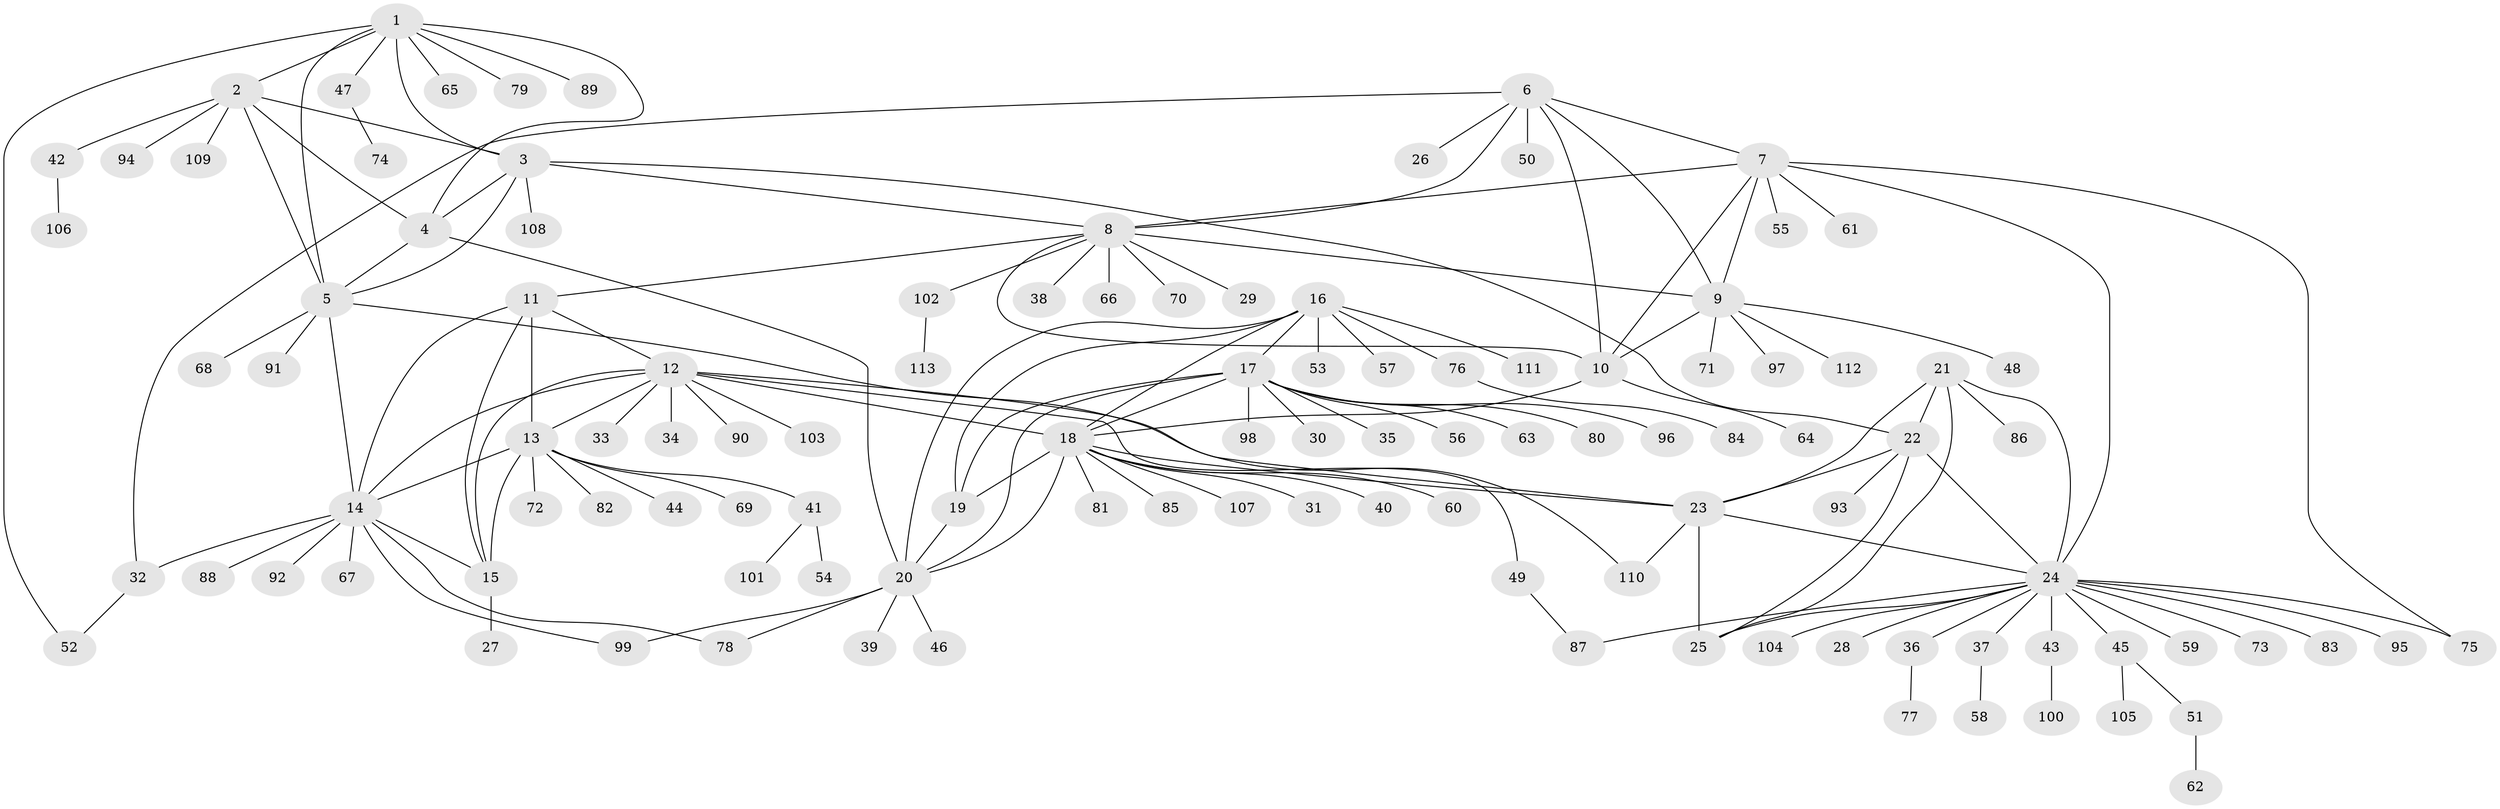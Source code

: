 // coarse degree distribution, {9: 0.056818181818181816, 5: 0.03409090909090909, 6: 0.022727272727272728, 7: 0.045454545454545456, 10: 0.011363636363636364, 12: 0.011363636363636364, 4: 0.022727272727272728, 8: 0.011363636363636364, 15: 0.011363636363636364, 3: 0.011363636363636364, 1: 0.6590909090909091, 2: 0.10227272727272728}
// Generated by graph-tools (version 1.1) at 2025/52/02/27/25 19:52:20]
// undirected, 113 vertices, 155 edges
graph export_dot {
graph [start="1"]
  node [color=gray90,style=filled];
  1;
  2;
  3;
  4;
  5;
  6;
  7;
  8;
  9;
  10;
  11;
  12;
  13;
  14;
  15;
  16;
  17;
  18;
  19;
  20;
  21;
  22;
  23;
  24;
  25;
  26;
  27;
  28;
  29;
  30;
  31;
  32;
  33;
  34;
  35;
  36;
  37;
  38;
  39;
  40;
  41;
  42;
  43;
  44;
  45;
  46;
  47;
  48;
  49;
  50;
  51;
  52;
  53;
  54;
  55;
  56;
  57;
  58;
  59;
  60;
  61;
  62;
  63;
  64;
  65;
  66;
  67;
  68;
  69;
  70;
  71;
  72;
  73;
  74;
  75;
  76;
  77;
  78;
  79;
  80;
  81;
  82;
  83;
  84;
  85;
  86;
  87;
  88;
  89;
  90;
  91;
  92;
  93;
  94;
  95;
  96;
  97;
  98;
  99;
  100;
  101;
  102;
  103;
  104;
  105;
  106;
  107;
  108;
  109;
  110;
  111;
  112;
  113;
  1 -- 2;
  1 -- 3;
  1 -- 4;
  1 -- 5;
  1 -- 47;
  1 -- 52;
  1 -- 65;
  1 -- 79;
  1 -- 89;
  2 -- 3;
  2 -- 4;
  2 -- 5;
  2 -- 42;
  2 -- 94;
  2 -- 109;
  3 -- 4;
  3 -- 5;
  3 -- 8;
  3 -- 22;
  3 -- 108;
  4 -- 5;
  4 -- 20;
  5 -- 14;
  5 -- 68;
  5 -- 91;
  5 -- 110;
  6 -- 7;
  6 -- 8;
  6 -- 9;
  6 -- 10;
  6 -- 26;
  6 -- 32;
  6 -- 50;
  7 -- 8;
  7 -- 9;
  7 -- 10;
  7 -- 24;
  7 -- 55;
  7 -- 61;
  7 -- 75;
  8 -- 9;
  8 -- 10;
  8 -- 11;
  8 -- 29;
  8 -- 38;
  8 -- 66;
  8 -- 70;
  8 -- 102;
  9 -- 10;
  9 -- 48;
  9 -- 71;
  9 -- 97;
  9 -- 112;
  10 -- 18;
  10 -- 64;
  11 -- 12;
  11 -- 13;
  11 -- 14;
  11 -- 15;
  12 -- 13;
  12 -- 14;
  12 -- 15;
  12 -- 18;
  12 -- 23;
  12 -- 33;
  12 -- 34;
  12 -- 49;
  12 -- 90;
  12 -- 103;
  13 -- 14;
  13 -- 15;
  13 -- 41;
  13 -- 44;
  13 -- 69;
  13 -- 72;
  13 -- 82;
  14 -- 15;
  14 -- 32;
  14 -- 67;
  14 -- 78;
  14 -- 88;
  14 -- 92;
  14 -- 99;
  15 -- 27;
  16 -- 17;
  16 -- 18;
  16 -- 19;
  16 -- 20;
  16 -- 53;
  16 -- 57;
  16 -- 76;
  16 -- 111;
  17 -- 18;
  17 -- 19;
  17 -- 20;
  17 -- 30;
  17 -- 35;
  17 -- 56;
  17 -- 63;
  17 -- 80;
  17 -- 96;
  17 -- 98;
  18 -- 19;
  18 -- 20;
  18 -- 23;
  18 -- 31;
  18 -- 40;
  18 -- 60;
  18 -- 81;
  18 -- 85;
  18 -- 107;
  19 -- 20;
  20 -- 39;
  20 -- 46;
  20 -- 78;
  20 -- 99;
  21 -- 22;
  21 -- 23;
  21 -- 24;
  21 -- 25;
  21 -- 86;
  22 -- 23;
  22 -- 24;
  22 -- 25;
  22 -- 93;
  23 -- 24;
  23 -- 25;
  23 -- 110;
  24 -- 25;
  24 -- 28;
  24 -- 36;
  24 -- 37;
  24 -- 43;
  24 -- 45;
  24 -- 59;
  24 -- 73;
  24 -- 75;
  24 -- 83;
  24 -- 87;
  24 -- 95;
  24 -- 104;
  32 -- 52;
  36 -- 77;
  37 -- 58;
  41 -- 54;
  41 -- 101;
  42 -- 106;
  43 -- 100;
  45 -- 51;
  45 -- 105;
  47 -- 74;
  49 -- 87;
  51 -- 62;
  76 -- 84;
  102 -- 113;
}
